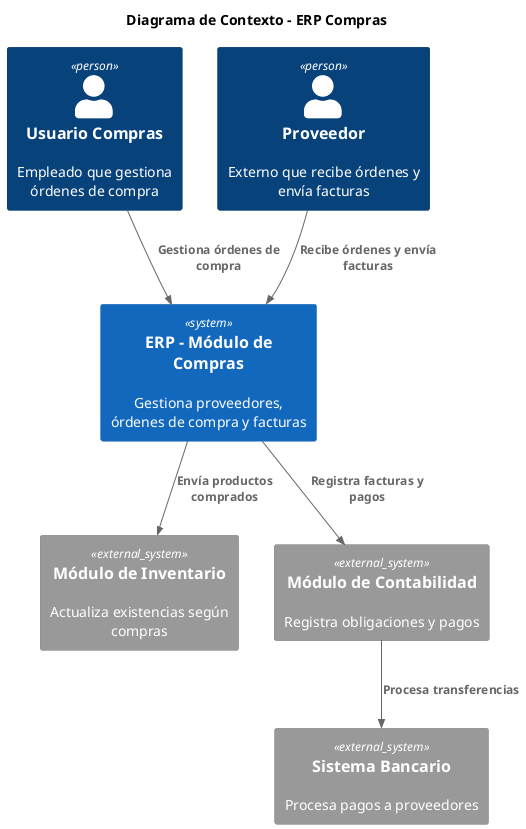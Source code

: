 @startuml C1_Context
!include <C4/C4_Context>

title Diagrama de Contexto - ERP Compras

Person(user, "Usuario Compras", "Empleado que gestiona órdenes de compra")
Person(supplier, "Proveedor", "Externo que recibe órdenes y envía facturas")

System(erp, "ERP - Módulo de Compras", "Gestiona proveedores, órdenes de compra y facturas")

System_Ext(inventory, "Módulo de Inventario", "Actualiza existencias según compras")
System_Ext(accounting, "Módulo de Contabilidad", "Registra obligaciones y pagos")
System_Ext(bank, "Sistema Bancario", "Procesa pagos a proveedores")

Rel(user, erp, "Gestiona órdenes de compra")
Rel(supplier, erp, "Recibe órdenes y envía facturas")
Rel(erp, inventory, "Envía productos comprados")
Rel(erp, accounting, "Registra facturas y pagos")
Rel(accounting, bank, "Procesa transferencias")

@enduml
